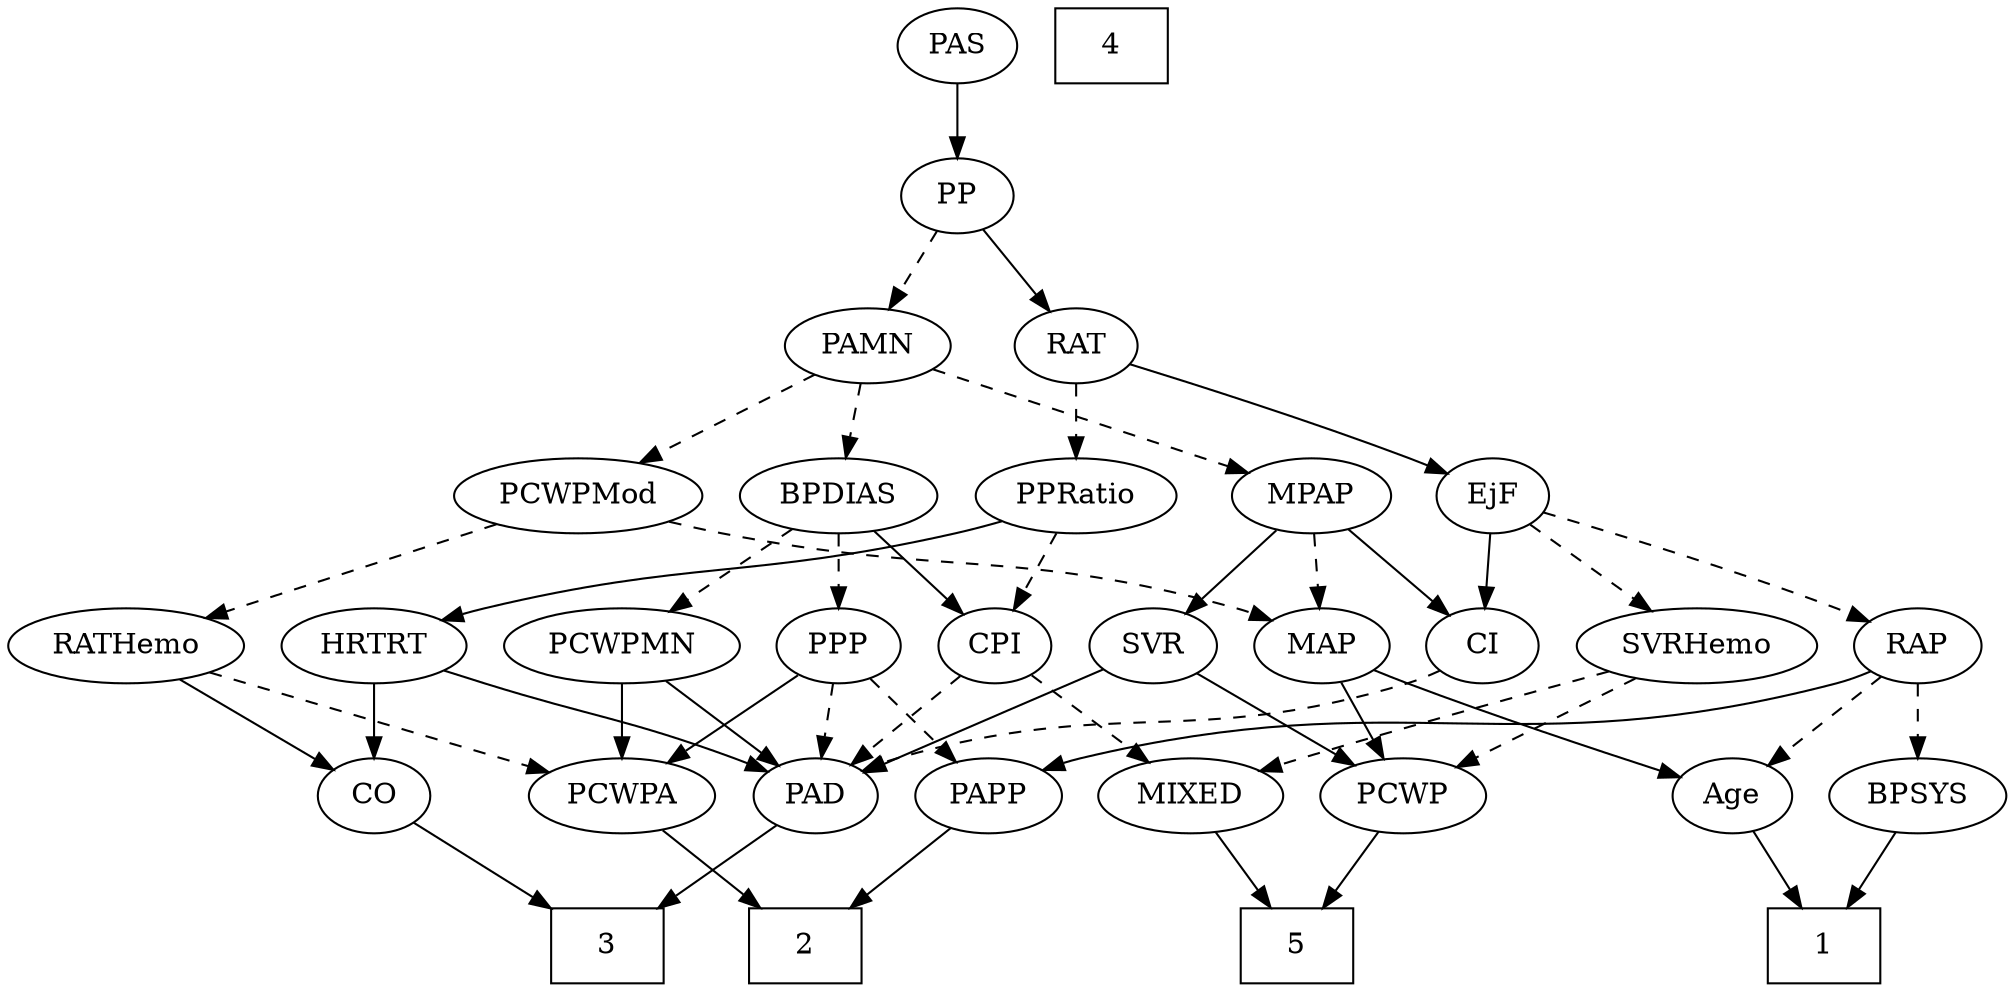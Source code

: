 strict digraph {
	graph [bb="0,0,885.09,468"];
	node [label="\N"];
	1	[height=0.5,
		pos="805.4,18",
		shape=box,
		width=0.75];
	2	[height=0.5,
		pos="347.4,18",
		shape=box,
		width=0.75];
	3	[height=0.5,
		pos="257.4,18",
		shape=box,
		width=0.75];
	4	[height=0.5,
		pos="481.4,450",
		shape=box,
		width=0.75];
	5	[height=0.5,
		pos="566.4,18",
		shape=box,
		width=0.75];
	Age	[height=0.5,
		pos="764.4,90",
		width=0.75];
	Age -> 1	[pos="e,795.37,36.124 773.9,72.765 778.73,64.525 784.71,54.317 790.16,45.016",
		style=solid];
	EjF	[height=0.5,
		pos="664.4,234",
		width=0.75];
	RAP	[height=0.5,
		pos="847.4,162",
		width=0.77632];
	EjF -> RAP	[pos="e,825.61,173.37 688.14,225.05 717.22,215.17 767.86,197.46 810.4,180 812.26,179.24 814.17,178.43 816.09,177.6",
		style=dashed];
	SVRHemo	[height=0.5,
		pos="751.4,162",
		width=1.3902];
	EjF -> SVRHemo	[pos="e,731.94,178.65 681.17,219.5 693.31,209.74 709.97,196.33 724.02,185.02",
		style=dashed];
	CI	[height=0.5,
		pos="656.4,162",
		width=0.75];
	EjF -> CI	[pos="e,658.35,180.1 662.42,215.7 661.54,207.98 660.48,198.71 659.49,190.11",
		style=solid];
	RAP -> Age	[pos="e,780.48,104.56 831,147.17 818.75,136.85 801.84,122.58 788.13,111.01",
		style=dashed];
	BPSYS	[height=0.5,
		pos="847.4,90",
		width=1.0471];
	RAP -> BPSYS	[pos="e,847.4,108.1 847.4,143.7 847.4,135.98 847.4,126.71 847.4,118.11",
		style=dashed];
	PAPP	[height=0.5,
		pos="430.4,90",
		width=0.88464];
	RAP -> PAPP	[pos="e,454.28,102.25 826.32,149.89 821.22,147.61 815.71,145.46 810.4,144 664.3,103.84 618.22,145.4 471.4,108 468.91,107.37 466.38,106.61 \
463.86,105.78",
		style=solid];
	MIXED	[height=0.5,
		pos="520.4,90",
		width=1.1193];
	MIXED -> 5	[pos="e,554.93,36.447 531.3,72.411 536.69,64.2 543.33,54.099 549.38,44.9",
		style=solid];
	MPAP	[height=0.5,
		pos="572.4,234",
		width=0.97491];
	SVR	[height=0.5,
		pos="504.4,162",
		width=0.77632];
	MPAP -> SVR	[pos="e,518.52,177.54 557.3,217.46 547.98,207.87 535.89,195.42 525.61,184.84",
		style=solid];
	MAP	[height=0.5,
		pos="580.4,162",
		width=0.84854];
	MPAP -> MAP	[pos="e,578.44,180.1 574.37,215.7 575.25,207.98 576.31,198.71 577.3,190.11",
		style=dashed];
	MPAP -> CI	[pos="e,640.03,176.64 590.21,218.15 602.41,207.98 618.75,194.37 632.14,183.21",
		style=solid];
	BPSYS -> 1	[pos="e,815.86,36.447 837.44,72.411 832.57,64.285 826.58,54.307 821.11,45.184",
		style=solid];
	PAD	[height=0.5,
		pos="352.4,90",
		width=0.79437];
	PAD -> 3	[pos="e,280.58,36.082 334.53,75.834 321.65,66.343 303.93,53.288 288.72,42.082",
		style=solid];
	CO	[height=0.5,
		pos="156.4,90",
		width=0.75];
	CO -> 3	[pos="e,232.67,36.139 174.45,76.485 188.27,66.908 207.71,53.435 224.3,41.939",
		style=solid];
	PAS	[height=0.5,
		pos="409.4,450",
		width=0.75];
	PP	[height=0.5,
		pos="409.4,378",
		width=0.75];
	PAS -> PP	[pos="e,409.4,396.1 409.4,431.7 409.4,423.98 409.4,414.71 409.4,406.11",
		style=solid];
	PAMN	[height=0.5,
		pos="368.4,306",
		width=1.011];
	PAMN -> MPAP	[pos="e,543.88,244.79 397.62,294.97 433.58,282.63 494.7,261.66 534.3,248.07",
		style=dashed];
	PCWPMod	[height=0.5,
		pos="247.4,234",
		width=1.4443];
	PAMN -> PCWPMod	[pos="e,272.98,249.8 345.64,291.83 327.63,281.41 302.19,266.7 281.71,254.85",
		style=dashed];
	BPDIAS	[height=0.5,
		pos="359.4,234",
		width=1.1735];
	PAMN -> BPDIAS	[pos="e,361.59,252.1 366.17,287.7 365.18,279.98 363.99,270.71 362.88,262.11",
		style=dashed];
	RATHemo	[height=0.5,
		pos="49.396,162",
		width=1.3721];
	RATHemo -> CO	[pos="e,137.75,103.2 72.35,145.98 88.978,135.1 111.53,120.35 129.08,108.87",
		style=solid];
	PCWPA	[height=0.5,
		pos="264.4,90",
		width=1.1555];
	RATHemo -> PCWPA	[pos="e,232.01,101.54 84.898,149.44 122.61,137.16 182.2,117.76 222.27,104.72",
		style=dashed];
	CPI	[height=0.5,
		pos="431.4,162",
		width=0.75];
	CPI -> MIXED	[pos="e,501.26,106.05 448.14,147.83 460.76,137.9 478.36,124.06 493.02,112.53",
		style=dashed];
	CPI -> PAD	[pos="e,368.24,105.04 415.79,147.17 404.39,137.07 388.75,123.21 375.85,111.79",
		style=dashed];
	RAT	[height=0.5,
		pos="459.4,306",
		width=0.75827];
	RAT -> EjF	[pos="e,640.98,243.37 483.37,297.03 514.2,286.75 569.36,268.27 616.4,252 621.28,250.31 626.44,248.5 631.5,246.72",
		style=solid];
	PPRatio	[height=0.5,
		pos="459.4,234",
		width=1.1013];
	RAT -> PPRatio	[pos="e,459.4,252.1 459.4,287.7 459.4,279.98 459.4,270.71 459.4,262.11",
		style=dashed];
	SVR -> PAD	[pos="e,375.02,101.42 482.29,150.82 456.55,138.97 413.81,119.28 384.43,105.75",
		style=solid];
	PCWP	[height=0.5,
		pos="613.4,90",
		width=0.97491];
	SVR -> PCWP	[pos="e,592.12,104.67 523.63,148.65 540.2,138.01 564.38,122.48 583.48,110.21",
		style=solid];
	PCWPMod -> RATHemo	[pos="e,83.658,175.11 212.45,220.65 179.27,208.92 129.26,191.23 93.378,178.55",
		style=dashed];
	PCWPMod -> MAP	[pos="e,557.66,174.08 285.62,221.6 293.13,219.57 300.98,217.6 308.4,216 410.82,193.9 440.76,209.18 541.4,180 543.67,179.34 545.99,178.58 \
548.3,177.75",
		style=dashed];
	PCWPA -> 2	[pos="e,326.99,36.211 282.82,73.465 293.45,64.498 307.04,53.031 319.02,42.935",
		style=solid];
	PCWPMN	[height=0.5,
		pos="264.4,162",
		width=1.3902];
	PCWPMN -> PAD	[pos="e,335.18,104.7 284.36,145.12 297.05,135.03 313.57,121.88 327.16,111.07",
		style=solid];
	PCWPMN -> PCWPA	[pos="e,264.4,108.1 264.4,143.7 264.4,135.98 264.4,126.71 264.4,118.11",
		style=solid];
	SVRHemo -> MIXED	[pos="e,550.9,101.85 713.64,150.12 664.5,135.93 583.23,112.41 569.4,108 566.49,107.07 563.49,106.09 560.48,105.09",
		style=dashed];
	SVRHemo -> PCWP	[pos="e,637.59,103.27 723.47,146.83 701.32,135.6 670.29,119.86 646.82,107.95",
		style=dashed];
	BPDIAS -> CPI	[pos="e,416.59,177.39 375.73,217.12 385.62,207.51 398.35,195.13 409.14,184.63",
		style=solid];
	BPDIAS -> PCWPMN	[pos="e,285.5,178.55 339.25,218.15 326.04,208.43 308.56,195.54 293.82,184.68",
		style=dashed];
	PPP	[height=0.5,
		pos="359.4,162",
		width=0.75];
	BPDIAS -> PPP	[pos="e,359.4,180.1 359.4,215.7 359.4,207.98 359.4,198.71 359.4,190.11",
		style=dashed];
	MAP -> Age	[pos="e,741.07,99.188 604.43,150.56 609.67,148.35 615.2,146.06 620.4,144 658.17,129.03 702.05,113.09 731.35,102.64",
		style=solid];
	MAP -> PCWP	[pos="e,605.4,107.96 588.22,144.41 592.06,136.25 596.79,126.22 601.11,117.07",
		style=solid];
	PP -> PAMN	[pos="e,378.14,323.63 399.89,360.76 394.94,352.32 388.78,341.8 383.22,332.31",
		style=dashed];
	PP -> RAT	[pos="e,448.33,322.49 420.49,361.46 426.9,352.49 435.1,341.02 442.31,330.92",
		style=solid];
	PPP -> PAD	[pos="e,354.11,108.1 357.67,143.7 356.89,135.98 355.97,126.71 355.11,118.11",
		style=dashed];
	PPP -> PCWPA	[pos="e,284.68,105.94 341.97,148.16 328.32,138.1 309.04,123.9 293.12,112.17",
		style=solid];
	PPP -> PAPP	[pos="e,415.21,105.97 374.11,146.5 383.88,136.86 396.89,124.04 407.94,113.14",
		style=dashed];
	PPRatio -> CPI	[pos="e,438.11,179.79 452.62,216.05 449.38,207.97 445.44,198.12 441.84,189.11",
		style=dashed];
	HRTRT	[height=0.5,
		pos="156.4,162",
		width=1.1013];
	PPRatio -> HRTRT	[pos="e,185.96,174.11 429.83,221.89 423.48,219.74 416.76,217.65 410.4,216 320.86,192.77 294.94,203.23 205.4,180 202.21,179.17 198.94,178.24 \
195.68,177.24",
		style=solid];
	PCWP -> 5	[pos="e,577.89,36.124 602.49,72.765 596.85,64.354 589.82,53.89 583.47,44.436",
		style=solid];
	CI -> PAD	[pos="e,373.92,102.1 635.86,150.07 630.9,147.78 625.55,145.58 620.4,144 521.07,113.5 488.88,137.98 389.4,108 387.47,107.42 385.51,106.76 \
383.55,106.04",
		style=dashed];
	PAPP -> 2	[pos="e,367.79,36.204 413.2,74.496 402.37,65.364 388.13,53.357 375.67,42.848",
		style=solid];
	HRTRT -> PAD	[pos="e,330.27,101.67 186.95,150.31 193.05,148.2 199.42,146.01 205.4,144 254.14,127.57 267.5,126.77 315.4,108 317.22,107.28 319.09,106.52 \
320.96,105.74",
		style=solid];
	HRTRT -> CO	[pos="e,156.4,108.1 156.4,143.7 156.4,135.98 156.4,126.71 156.4,118.11",
		style=solid];
}
